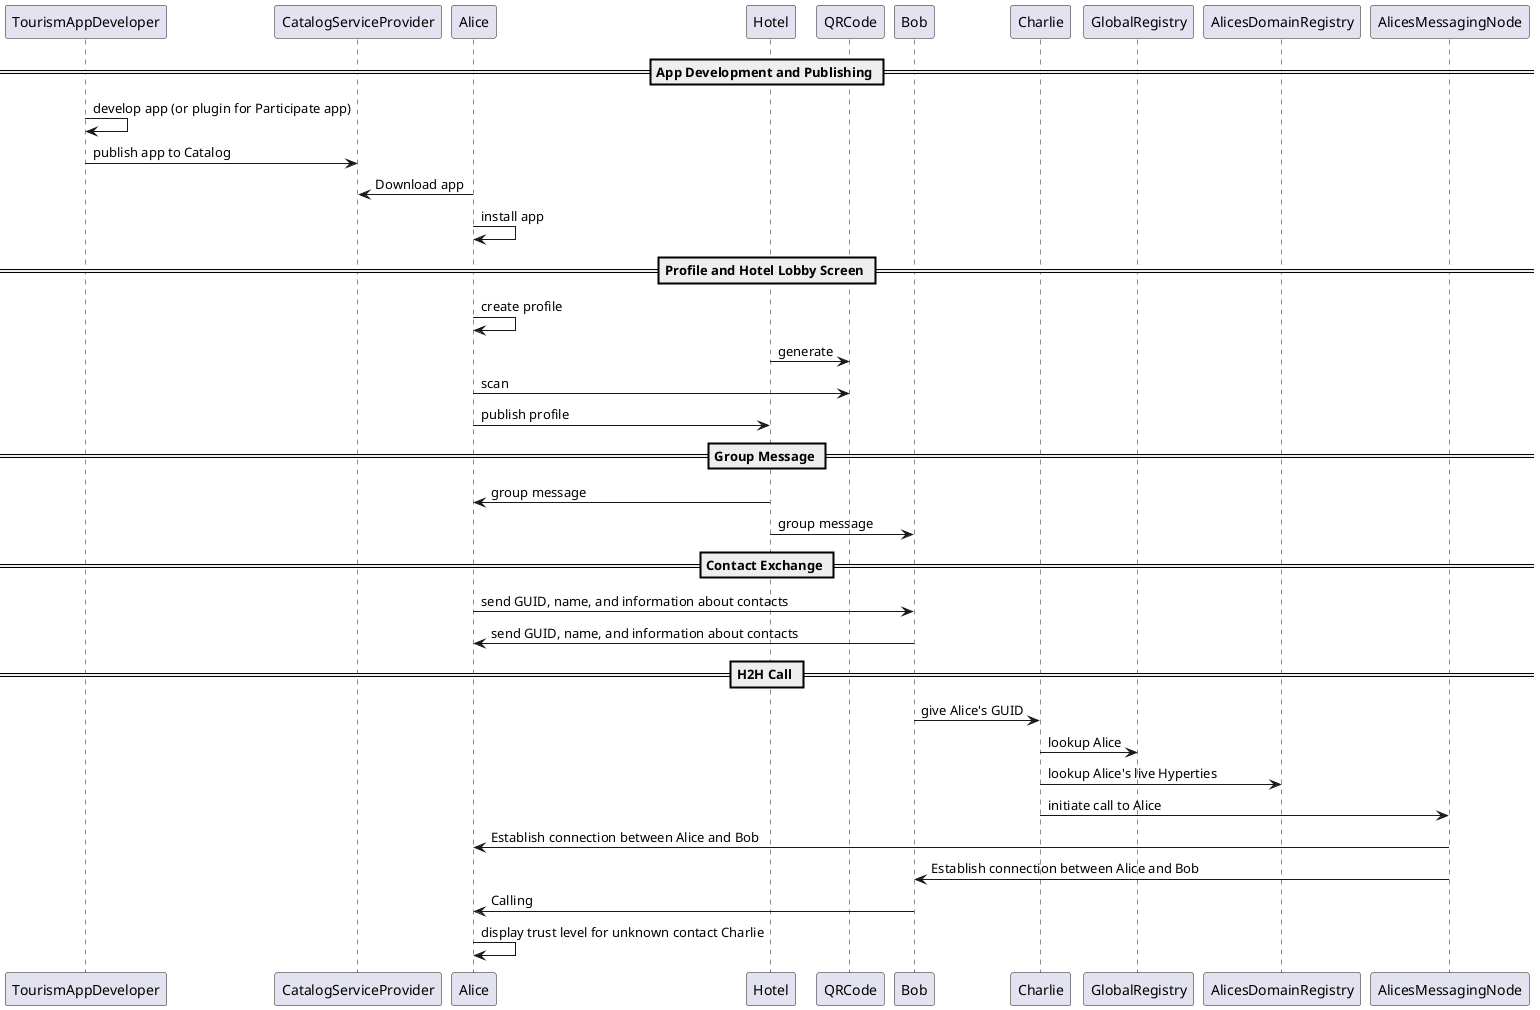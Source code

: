 @startuml

== App Development and Publishing ==

TourismAppDeveloper -> TourismAppDeveloper: develop app (or plugin for Participate app)

TourismAppDeveloper -> CatalogServiceProvider: publish app to Catalog

Alice -> CatalogServiceProvider: Download app

Alice -> Alice: install app

== Profile and Hotel Lobby Screen ==

Alice -> Alice: create profile
Hotel -> QRCode: generate
Alice -> QRCode: scan
Alice -> Hotel: publish profile

== Group Message ==

Hotel -> Alice: group message
Hotel -> Bob: group message

== Contact Exchange ==

Alice -> Bob: send GUID, name, and information about contacts
Bob -> Alice: send GUID, name, and information about contacts

== H2H Call ==

Bob -> Charlie: give Alice's GUID

Charlie -> GlobalRegistry: lookup Alice

Charlie -> AlicesDomainRegistry: lookup Alice's live Hyperties

Charlie -> AlicesMessagingNode: initiate call to Alice

AlicesMessagingNode -> Alice: Establish connection between Alice and Bob

AlicesMessagingNode -> Bob: Establish connection between Alice and Bob

Bob -> Alice: Calling

Alice -> Alice: display trust level for unknown contact Charlie

@enduml